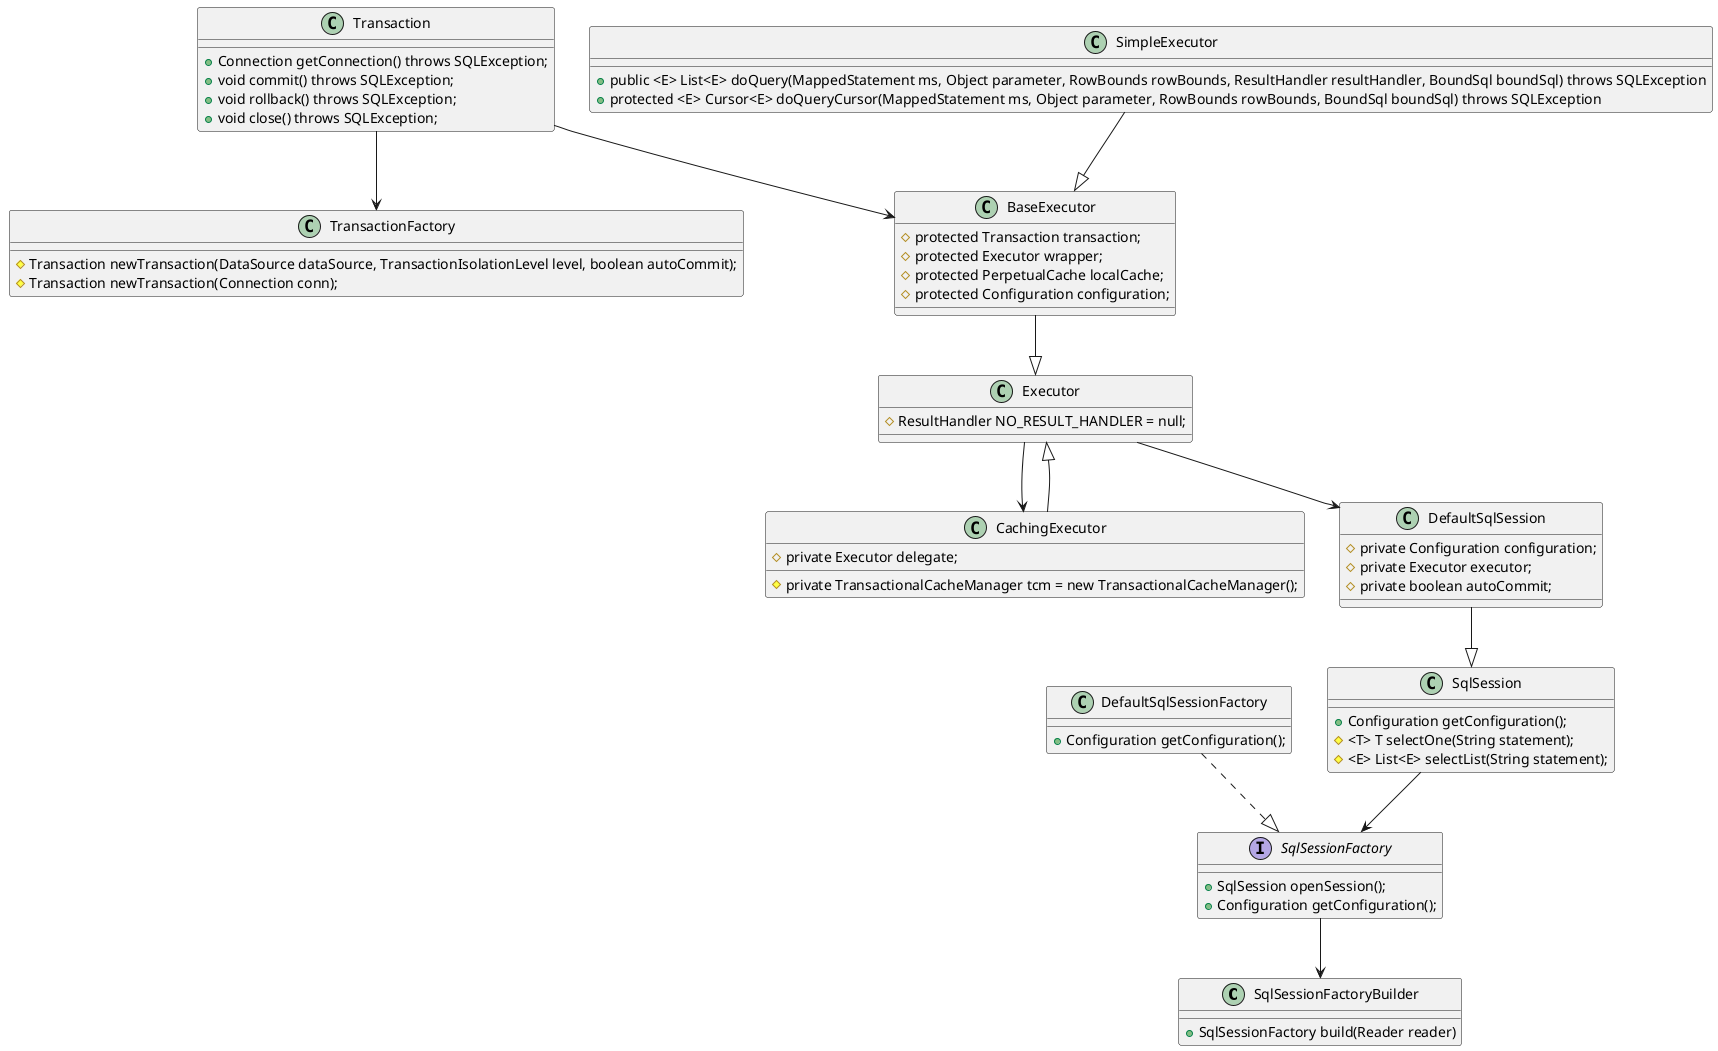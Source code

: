 @startuml

class SqlSessionFactoryBuilder {
    + SqlSessionFactory build(Reader reader)
}

interface SqlSessionFactory {
    + SqlSession openSession();
    + Configuration getConfiguration();
}

class DefaultSqlSessionFactory {
    + Configuration getConfiguration();
}

class TransactionFactory {
    # Transaction newTransaction(DataSource dataSource, TransactionIsolationLevel level, boolean autoCommit);
    # Transaction newTransaction(Connection conn);
}

class Transaction {
    + Connection getConnection() throws SQLException;
    + void commit() throws SQLException;
    + void rollback() throws SQLException;
    + void close() throws SQLException;
}

class Executor {
    # ResultHandler NO_RESULT_HANDLER = null;
}

class BaseExecutor {
    # protected Transaction transaction;
    # protected Executor wrapper;
    # protected PerpetualCache localCache;
    # protected Configuration configuration;
}

class SimpleExecutor {
    + public <E> List<E> doQuery(MappedStatement ms, Object parameter, RowBounds rowBounds, ResultHandler resultHandler, BoundSql boundSql) throws SQLException
    + protected <E> Cursor<E> doQueryCursor(MappedStatement ms, Object parameter, RowBounds rowBounds, BoundSql boundSql) throws SQLException
}

class CachingExecutor {
    # private Executor delegate;
    # private TransactionalCacheManager tcm = new TransactionalCacheManager();

}

class SqlSession {
    + Configuration getConfiguration();
    # <T> T selectOne(String statement);
    # <E> List<E> selectList(String statement);
}

class DefaultSqlSession {
    # private Configuration configuration;
    # private Executor executor;
    # private boolean autoCommit;
}

DefaultSqlSession  --|> SqlSession
SqlSession --> SqlSessionFactory

Transaction  --> BaseExecutor
Transaction  --> TransactionFactory

CachingExecutor  --|> Executor
Executor  --> CachingExecutor
BaseExecutor  --|> Executor
SimpleExecutor --|> BaseExecutor
Executor  --> DefaultSqlSession


DefaultSqlSessionFactory  ..|> SqlSessionFactory
SqlSessionFactory  --> SqlSessionFactoryBuilder
@enduml

